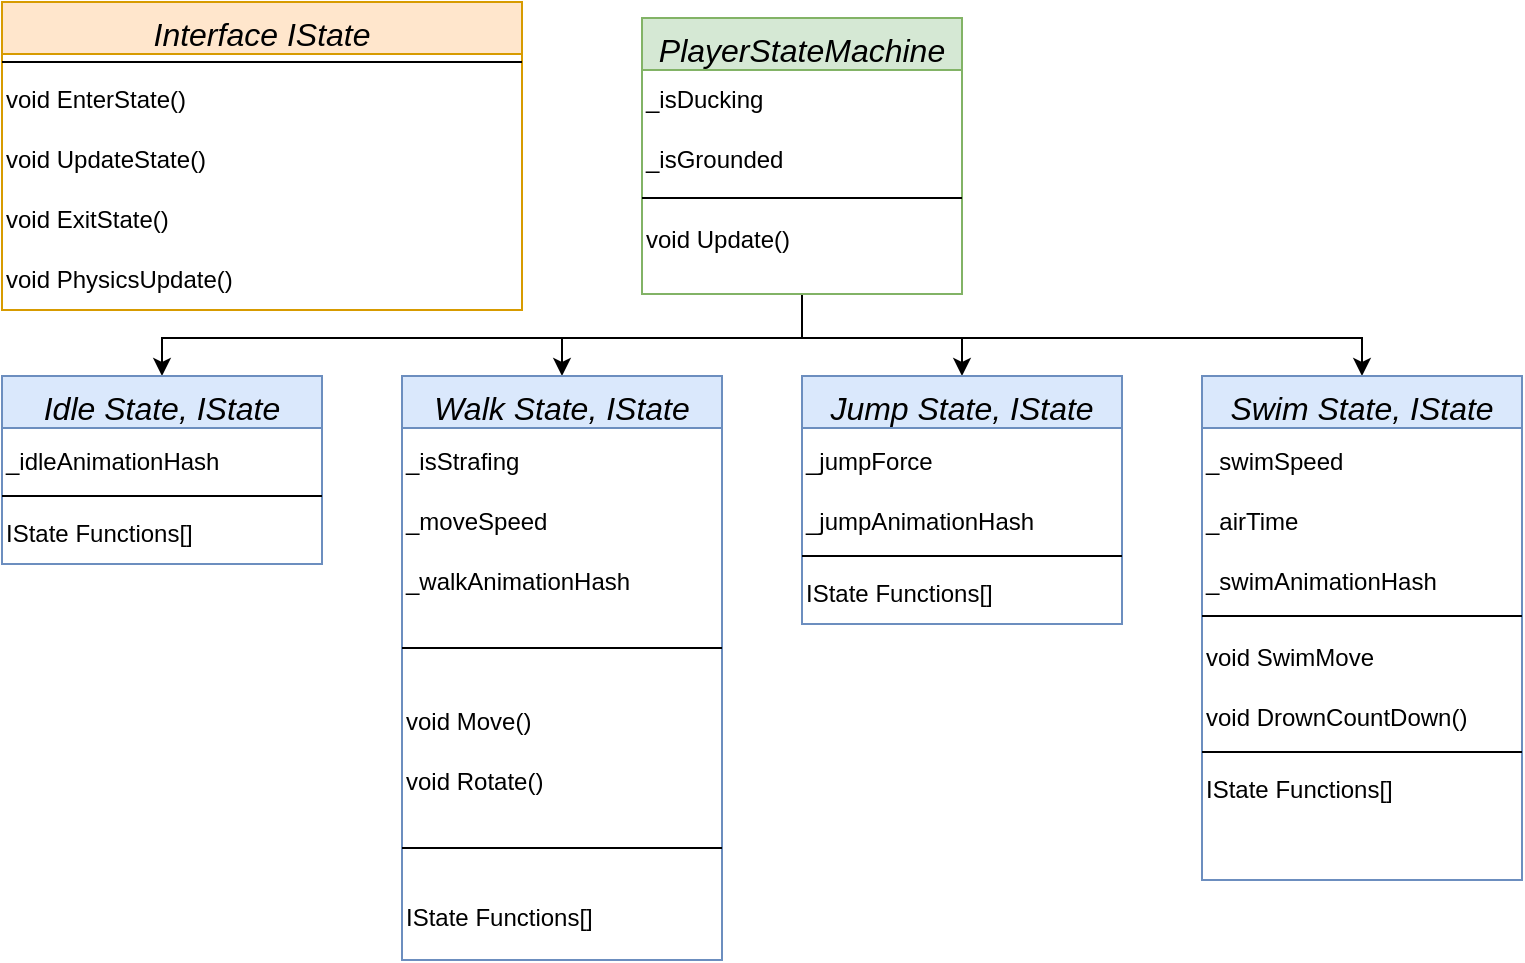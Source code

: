 <mxfile version="24.7.13" pages="4">

  <diagram id="C5RBs43oDa-KdzZeNtuy" name="PlayerStateMachine">
    <mxGraphModel dx="1009" dy="547" grid="1" gridSize="10" guides="1" tooltips="1" connect="1" arrows="1" fold="1" page="1" pageScale="1" pageWidth="827" pageHeight="1169" math="0" shadow="0">

      <root>
        <mxCell id="WIyWlLk6GJQsqaUBKTNV-0" />
        <mxCell id="WIyWlLk6GJQsqaUBKTNV-1" parent="WIyWlLk6GJQsqaUBKTNV-0" />
        <mxCell id="BB03v2gxFinwLo7KvrR9-10" style="edgeStyle=orthogonalEdgeStyle;rounded=0;orthogonalLoop=1;jettySize=auto;html=1;entryX=0.5;entryY=0;entryDx=0;entryDy=0;" edge="1" parent="WIyWlLk6GJQsqaUBKTNV-1" source="zkfFHV4jXpPFQw0GAbJ--0" target="_6eYc3MdGLwHQxHg428E-2">
          <mxGeometry relative="1" as="geometry">
            <Array as="points">
              <mxPoint x="400" y="180" />
              <mxPoint x="80" y="180" />
            </Array>
          </mxGeometry>
        </mxCell>
        <mxCell id="BB03v2gxFinwLo7KvrR9-11" style="edgeStyle=orthogonalEdgeStyle;rounded=0;orthogonalLoop=1;jettySize=auto;html=1;entryX=0.5;entryY=0;entryDx=0;entryDy=0;" edge="1" parent="WIyWlLk6GJQsqaUBKTNV-1" source="zkfFHV4jXpPFQw0GAbJ--0" target="_6eYc3MdGLwHQxHg428E-6">
          <mxGeometry relative="1" as="geometry">
            <Array as="points">
              <mxPoint x="400" y="180" />
              <mxPoint x="280" y="180" />
            </Array>
          </mxGeometry>
        </mxCell>
        <mxCell id="BB03v2gxFinwLo7KvrR9-12" style="edgeStyle=orthogonalEdgeStyle;rounded=0;orthogonalLoop=1;jettySize=auto;html=1;" edge="1" parent="WIyWlLk6GJQsqaUBKTNV-1" source="zkfFHV4jXpPFQw0GAbJ--0" target="BB03v2gxFinwLo7KvrR9-0">
          <mxGeometry relative="1" as="geometry">
            <Array as="points">
              <mxPoint x="400" y="180" />
              <mxPoint x="480" y="180" />
            </Array>
          </mxGeometry>
        </mxCell>
        <mxCell id="BB03v2gxFinwLo7KvrR9-13" style="edgeStyle=orthogonalEdgeStyle;rounded=0;orthogonalLoop=1;jettySize=auto;html=1;entryX=0.5;entryY=0;entryDx=0;entryDy=0;" edge="1" parent="WIyWlLk6GJQsqaUBKTNV-1" source="zkfFHV4jXpPFQw0GAbJ--0" target="BB03v2gxFinwLo7KvrR9-5">
          <mxGeometry relative="1" as="geometry">
            <Array as="points">
              <mxPoint x="400" y="180" />
              <mxPoint x="680" y="180" />
            </Array>
          </mxGeometry>
        </mxCell>
        <mxCell id="zkfFHV4jXpPFQw0GAbJ--0" value="PlayerStateMachine" style="swimlane;fontStyle=2;align=center;verticalAlign=top;childLayout=stackLayout;horizontal=1;startSize=26;horizontalStack=0;resizeParent=1;resizeLast=0;collapsible=1;marginBottom=0;rounded=0;shadow=0;strokeWidth=1;fillColor=#d5e8d4;strokeColor=#82b366;fontSize=16;" parent="WIyWlLk6GJQsqaUBKTNV-1" vertex="1">
          <mxGeometry x="320" y="20" width="160" height="138" as="geometry">
            <mxRectangle x="230" y="140" width="160" height="26" as="alternateBounds" />
          </mxGeometry>
        </mxCell>
        <mxCell id="2IhaE5x2PZV9A6nJjj-g-4" value="_isDucking" style="text;html=1;align=left;verticalAlign=middle;resizable=0;points=[];autosize=1;strokeColor=none;fillColor=none;" parent="zkfFHV4jXpPFQw0GAbJ--0" vertex="1">
          <mxGeometry y="26" width="160" height="30" as="geometry" />
        </mxCell>
        <mxCell id="vNun7sTouq3SlXmVOpRj-0" value="_isGrounded" style="text;html=1;align=left;verticalAlign=middle;resizable=0;points=[];autosize=1;strokeColor=none;fillColor=none;" vertex="1" parent="zkfFHV4jXpPFQw0GAbJ--0">
          <mxGeometry y="56" width="160" height="30" as="geometry" />
        </mxCell>
        <mxCell id="zkfFHV4jXpPFQw0GAbJ--4" value="" style="line;html=1;strokeWidth=1;align=left;verticalAlign=middle;spacingTop=-1;spacingLeft=3;spacingRight=3;rotatable=0;labelPosition=right;points=[];portConstraint=eastwest;" parent="zkfFHV4jXpPFQw0GAbJ--0" vertex="1">
          <mxGeometry y="86" width="160" height="8" as="geometry" />
        </mxCell>
        <mxCell id="BB03v2gxFinwLo7KvrR9-19" value="&lt;font style=&quot;font-size: 12px;&quot;&gt;void Update()&lt;/font&gt;" style="text;html=1;align=left;verticalAlign=middle;resizable=0;points=[];autosize=1;strokeColor=none;fillColor=none;fontSize=16;" vertex="1" parent="zkfFHV4jXpPFQw0GAbJ--0">
          <mxGeometry y="94" width="160" height="30" as="geometry" />
        </mxCell>
        <mxCell id="2IhaE5x2PZV9A6nJjj-g-30" value="Interface IState" style="swimlane;fontStyle=2;align=center;verticalAlign=top;childLayout=stackLayout;horizontal=1;startSize=26;horizontalStack=0;resizeParent=1;resizeLast=0;collapsible=1;marginBottom=0;rounded=0;shadow=0;strokeWidth=1;fillColor=#ffe6cc;strokeColor=#d79b00;fontSize=16;" parent="WIyWlLk6GJQsqaUBKTNV-1" vertex="1">
          <mxGeometry y="12" width="260" height="154" as="geometry">
            <mxRectangle x="230" y="140" width="160" height="26" as="alternateBounds" />
          </mxGeometry>
        </mxCell>
        <mxCell id="2IhaE5x2PZV9A6nJjj-g-32" value="" style="line;html=1;strokeWidth=1;align=left;verticalAlign=middle;spacingTop=-1;spacingLeft=3;spacingRight=3;rotatable=0;labelPosition=right;points=[];portConstraint=eastwest;" parent="2IhaE5x2PZV9A6nJjj-g-30" vertex="1">
          <mxGeometry y="26" width="260" height="8" as="geometry" />
        </mxCell>
        <mxCell id="2IhaE5x2PZV9A6nJjj-g-34" value="void EnterState()" style="text;html=1;align=left;verticalAlign=middle;resizable=0;points=[];autosize=1;strokeColor=none;fillColor=none;" parent="2IhaE5x2PZV9A6nJjj-g-30" vertex="1">
          <mxGeometry y="34" width="260" height="30" as="geometry" />
        </mxCell>
        <mxCell id="2IhaE5x2PZV9A6nJjj-g-35" value="void UpdateState()" style="text;html=1;align=left;verticalAlign=middle;resizable=0;points=[];autosize=1;strokeColor=none;fillColor=none;" parent="2IhaE5x2PZV9A6nJjj-g-30" vertex="1">
          <mxGeometry y="64" width="260" height="30" as="geometry" />
        </mxCell>
        <mxCell id="2IhaE5x2PZV9A6nJjj-g-36" value="void ExitState()" style="text;html=1;align=left;verticalAlign=middle;resizable=0;points=[];autosize=1;strokeColor=none;fillColor=none;" parent="2IhaE5x2PZV9A6nJjj-g-30" vertex="1">
          <mxGeometry y="94" width="260" height="30" as="geometry" />
        </mxCell>
        <mxCell id="2IhaE5x2PZV9A6nJjj-g-37" value="void PhysicsUpdate()" style="text;html=1;align=left;verticalAlign=middle;resizable=0;points=[];autosize=1;strokeColor=none;fillColor=none;" parent="2IhaE5x2PZV9A6nJjj-g-30" vertex="1">
          <mxGeometry y="124" width="260" height="30" as="geometry" />
        </mxCell>
        <mxCell id="_6eYc3MdGLwHQxHg428E-2" value="Idle State, IState" style="swimlane;fontStyle=2;align=center;verticalAlign=top;childLayout=stackLayout;horizontal=1;startSize=26;horizontalStack=0;resizeParent=1;resizeLast=0;collapsible=1;marginBottom=0;rounded=0;shadow=0;strokeWidth=1;fillColor=#dae8fc;strokeColor=#6c8ebf;fontSize=16;" parent="WIyWlLk6GJQsqaUBKTNV-1" vertex="1">
          <mxGeometry y="199" width="160" height="94" as="geometry">
            <mxRectangle x="230" y="140" width="160" height="26" as="alternateBounds" />
          </mxGeometry>
        </mxCell>
        <mxCell id="2IhaE5x2PZV9A6nJjj-g-25" value="&lt;font style=&quot;font-size: 12px;&quot;&gt;_idleAnimationHash&lt;/font&gt;" style="text;html=1;align=left;verticalAlign=middle;resizable=0;points=[];autosize=1;strokeColor=none;fillColor=none;fontSize=16;" parent="_6eYc3MdGLwHQxHg428E-2" vertex="1">
          <mxGeometry y="26" width="160" height="30" as="geometry" />
        </mxCell>
        <mxCell id="_6eYc3MdGLwHQxHg428E-3" value="" style="line;html=1;strokeWidth=1;align=left;verticalAlign=middle;spacingTop=-1;spacingLeft=3;spacingRight=3;rotatable=0;labelPosition=right;points=[];portConstraint=eastwest;" parent="_6eYc3MdGLwHQxHg428E-2" vertex="1">
          <mxGeometry y="56" width="160" height="8" as="geometry" />
        </mxCell>
        <mxCell id="2IhaE5x2PZV9A6nJjj-g-29" value="IState Functions[]" style="text;html=1;align=left;verticalAlign=middle;resizable=0;points=[];autosize=1;strokeColor=none;fillColor=none;" parent="_6eYc3MdGLwHQxHg428E-2" vertex="1">
          <mxGeometry y="64" width="160" height="30" as="geometry" />
        </mxCell>
        <mxCell id="_6eYc3MdGLwHQxHg428E-6" value="Walk State, IState" style="swimlane;fontStyle=2;align=center;verticalAlign=top;childLayout=stackLayout;horizontal=1;startSize=26;horizontalStack=0;resizeParent=1;resizeLast=0;collapsible=1;marginBottom=0;rounded=0;shadow=0;strokeWidth=1;fontSize=16;fillColor=#dae8fc;strokeColor=#6c8ebf;" parent="WIyWlLk6GJQsqaUBKTNV-1" vertex="1">
          <mxGeometry x="200" y="199" width="160" height="292" as="geometry">
            <mxRectangle x="230" y="140" width="160" height="26" as="alternateBounds" />
          </mxGeometry>
        </mxCell>
        <mxCell id="_6eYc3MdGLwHQxHg428E-18" value="&lt;font style=&quot;font-size: 12px;&quot;&gt;_isStrafing&lt;/font&gt;" style="text;html=1;align=left;verticalAlign=middle;resizable=0;points=[];autosize=1;strokeColor=none;fillColor=none;fontSize=16;" parent="_6eYc3MdGLwHQxHg428E-6" vertex="1">
          <mxGeometry y="26" width="160" height="30" as="geometry" />
        </mxCell>
        <mxCell id="2IhaE5x2PZV9A6nJjj-g-20" value="&lt;font style=&quot;font-size: 12px;&quot;&gt;_moveSpeed&lt;/font&gt;" style="text;html=1;align=left;verticalAlign=middle;resizable=0;points=[];autosize=1;strokeColor=none;fillColor=none;fontSize=16;" parent="_6eYc3MdGLwHQxHg428E-6" vertex="1">
          <mxGeometry y="56" width="160" height="30" as="geometry" />
        </mxCell>
        <mxCell id="2IhaE5x2PZV9A6nJjj-g-24" value="&lt;font style=&quot;font-size: 12px;&quot;&gt;_walkAnimationHash&lt;/font&gt;" style="text;html=1;align=left;verticalAlign=middle;resizable=0;points=[];autosize=1;strokeColor=none;fillColor=none;fontSize=16;" parent="_6eYc3MdGLwHQxHg428E-6" vertex="1">
          <mxGeometry y="86" width="160" height="30" as="geometry" />
        </mxCell>
        <mxCell id="_6eYc3MdGLwHQxHg428E-7" value="" style="line;html=1;strokeWidth=1;align=left;verticalAlign=middle;spacingTop=-1;spacingLeft=3;spacingRight=3;rotatable=0;labelPosition=right;points=[];portConstraint=eastwest;" parent="_6eYc3MdGLwHQxHg428E-6" vertex="1">
          <mxGeometry y="116" width="160" height="40" as="geometry" />
        </mxCell>
        <mxCell id="2IhaE5x2PZV9A6nJjj-g-22" value="&lt;span style=&quot;font-size: 12px;&quot;&gt;void Move()&lt;/span&gt;" style="text;html=1;align=left;verticalAlign=middle;resizable=0;points=[];autosize=1;strokeColor=none;fillColor=none;fontSize=16;" parent="_6eYc3MdGLwHQxHg428E-6" vertex="1">
          <mxGeometry y="156" width="160" height="30" as="geometry" />
        </mxCell>
        <mxCell id="2IhaE5x2PZV9A6nJjj-g-23" value="&lt;span style=&quot;font-size: 12px;&quot;&gt;void Rotate()&lt;/span&gt;" style="text;html=1;align=left;verticalAlign=middle;resizable=0;points=[];autosize=1;strokeColor=none;fillColor=none;fontSize=16;" parent="_6eYc3MdGLwHQxHg428E-6" vertex="1">
          <mxGeometry y="186" width="160" height="30" as="geometry" />
        </mxCell>
        <mxCell id="2IhaE5x2PZV9A6nJjj-g-27" value="" style="line;html=1;strokeWidth=1;align=left;verticalAlign=middle;spacingTop=-1;spacingLeft=3;spacingRight=3;rotatable=0;labelPosition=right;points=[];portConstraint=eastwest;" parent="_6eYc3MdGLwHQxHg428E-6" vertex="1">
          <mxGeometry y="216" width="160" height="40" as="geometry" />
        </mxCell>
        <mxCell id="2IhaE5x2PZV9A6nJjj-g-28" value="IState Functions[]" style="text;html=1;align=left;verticalAlign=middle;resizable=0;points=[];autosize=1;strokeColor=none;fillColor=none;" parent="_6eYc3MdGLwHQxHg428E-6" vertex="1">
          <mxGeometry y="256" width="160" height="30" as="geometry" />
        </mxCell>
        <mxCell id="BB03v2gxFinwLo7KvrR9-0" value="Jump State, IState" style="swimlane;fontStyle=2;align=center;verticalAlign=top;childLayout=stackLayout;horizontal=1;startSize=26;horizontalStack=0;resizeParent=1;resizeLast=0;collapsible=1;marginBottom=0;rounded=0;shadow=0;strokeWidth=1;fillColor=#dae8fc;strokeColor=#6c8ebf;fontSize=16;" vertex="1" parent="WIyWlLk6GJQsqaUBKTNV-1">
          <mxGeometry x="400" y="199" width="160" height="124" as="geometry">
            <mxRectangle x="230" y="140" width="160" height="26" as="alternateBounds" />
          </mxGeometry>
        </mxCell>
        <mxCell id="BB03v2gxFinwLo7KvrR9-1" value="&lt;font style=&quot;font-size: 12px;&quot;&gt;_jumpForce&lt;/font&gt;" style="text;html=1;align=left;verticalAlign=middle;resizable=0;points=[];autosize=1;strokeColor=none;fillColor=none;fontSize=16;" vertex="1" parent="BB03v2gxFinwLo7KvrR9-0">
          <mxGeometry y="26" width="160" height="30" as="geometry" />
        </mxCell>
        <mxCell id="BB03v2gxFinwLo7KvrR9-18" value="&lt;font style=&quot;font-size: 12px;&quot;&gt;_jumpAnimationHash&lt;/font&gt;" style="text;html=1;align=left;verticalAlign=middle;resizable=0;points=[];autosize=1;strokeColor=none;fillColor=none;fontSize=16;" vertex="1" parent="BB03v2gxFinwLo7KvrR9-0">
          <mxGeometry y="56" width="160" height="30" as="geometry" />
        </mxCell>
        <mxCell id="BB03v2gxFinwLo7KvrR9-2" value="" style="line;html=1;strokeWidth=1;align=left;verticalAlign=middle;spacingTop=-1;spacingLeft=3;spacingRight=3;rotatable=0;labelPosition=right;points=[];portConstraint=eastwest;" vertex="1" parent="BB03v2gxFinwLo7KvrR9-0">
          <mxGeometry y="86" width="160" height="8" as="geometry" />
        </mxCell>
        <mxCell id="BB03v2gxFinwLo7KvrR9-3" value="IState Functions[]" style="text;html=1;align=left;verticalAlign=middle;resizable=0;points=[];autosize=1;strokeColor=none;fillColor=none;" vertex="1" parent="BB03v2gxFinwLo7KvrR9-0">
          <mxGeometry y="94" width="160" height="30" as="geometry" />
        </mxCell>
        <mxCell id="BB03v2gxFinwLo7KvrR9-5" value="Swim State, IState" style="swimlane;fontStyle=2;align=center;verticalAlign=top;childLayout=stackLayout;horizontal=1;startSize=26;horizontalStack=0;resizeParent=1;resizeLast=0;collapsible=1;marginBottom=0;rounded=0;shadow=0;strokeWidth=1;fillColor=#dae8fc;strokeColor=#6c8ebf;fontSize=16;" vertex="1" parent="WIyWlLk6GJQsqaUBKTNV-1">
          <mxGeometry x="600" y="199" width="160" height="252" as="geometry">
            <mxRectangle x="230" y="140" width="160" height="26" as="alternateBounds" />
          </mxGeometry>
        </mxCell>
        <mxCell id="BB03v2gxFinwLo7KvrR9-6" value="&lt;font style=&quot;font-size: 12px;&quot;&gt;_swimSpeed&lt;/font&gt;" style="text;html=1;align=left;verticalAlign=middle;resizable=0;points=[];autosize=1;strokeColor=none;fillColor=none;fontSize=16;" vertex="1" parent="BB03v2gxFinwLo7KvrR9-5">
          <mxGeometry y="26" width="160" height="30" as="geometry" />
        </mxCell>
        <mxCell id="BB03v2gxFinwLo7KvrR9-9" value="&lt;font style=&quot;font-size: 12px;&quot;&gt;_airTime&lt;/font&gt;" style="text;html=1;align=left;verticalAlign=middle;resizable=0;points=[];autosize=1;strokeColor=none;fillColor=none;fontSize=16;" vertex="1" parent="BB03v2gxFinwLo7KvrR9-5">
          <mxGeometry y="56" width="160" height="30" as="geometry" />
        </mxCell>
        <mxCell id="BB03v2gxFinwLo7KvrR9-17" value="&lt;font style=&quot;font-size: 12px;&quot;&gt;_swimAnimationHash&lt;/font&gt;" style="text;html=1;align=left;verticalAlign=middle;resizable=0;points=[];autosize=1;strokeColor=none;fillColor=none;fontSize=16;" vertex="1" parent="BB03v2gxFinwLo7KvrR9-5">
          <mxGeometry y="86" width="160" height="30" as="geometry" />
        </mxCell>
        <mxCell id="BB03v2gxFinwLo7KvrR9-7" value="" style="line;html=1;strokeWidth=1;align=left;verticalAlign=middle;spacingTop=-1;spacingLeft=3;spacingRight=3;rotatable=0;labelPosition=right;points=[];portConstraint=eastwest;" vertex="1" parent="BB03v2gxFinwLo7KvrR9-5">
          <mxGeometry y="116" width="160" height="8" as="geometry" />
        </mxCell>
        <mxCell id="BB03v2gxFinwLo7KvrR9-16" value="&lt;font style=&quot;font-size: 12px;&quot;&gt;void SwimMove&lt;/font&gt;" style="text;html=1;align=left;verticalAlign=middle;resizable=0;points=[];autosize=1;strokeColor=none;fillColor=none;fontSize=16;" vertex="1" parent="BB03v2gxFinwLo7KvrR9-5">
          <mxGeometry y="124" width="160" height="30" as="geometry" />
        </mxCell>
        <mxCell id="BB03v2gxFinwLo7KvrR9-15" value="&lt;font style=&quot;font-size: 12px;&quot;&gt;void DrownCountDown()&lt;/font&gt;" style="text;html=1;align=left;verticalAlign=middle;resizable=0;points=[];autosize=1;strokeColor=none;fillColor=none;fontSize=16;" vertex="1" parent="BB03v2gxFinwLo7KvrR9-5">
          <mxGeometry y="154" width="160" height="30" as="geometry" />
        </mxCell>
        <mxCell id="BB03v2gxFinwLo7KvrR9-14" value="" style="line;html=1;strokeWidth=1;align=left;verticalAlign=middle;spacingTop=-1;spacingLeft=3;spacingRight=3;rotatable=0;labelPosition=right;points=[];portConstraint=eastwest;" vertex="1" parent="BB03v2gxFinwLo7KvrR9-5">
          <mxGeometry y="184" width="160" height="8" as="geometry" />
        </mxCell>
        <mxCell id="BB03v2gxFinwLo7KvrR9-8" value="IState Functions[]" style="text;html=1;align=left;verticalAlign=middle;resizable=0;points=[];autosize=1;strokeColor=none;fillColor=none;" vertex="1" parent="BB03v2gxFinwLo7KvrR9-5">
          <mxGeometry y="192" width="160" height="30" as="geometry" />
        </mxCell>
      </root>
    </mxGraphModel>
  </diagram>
  <diagram id="VBiHl0NhrsINYKJSVlh8" name="Wouter">
    <mxGraphModel dx="1050" dy="522" grid="1" gridSize="10" guides="1" tooltips="1" connect="1" arrows="1" fold="1" page="1" pageScale="1" pageWidth="827" pageHeight="1169" math="0" shadow="0">
      <root>
        <mxCell id="0" />
        <mxCell id="1" parent="0" />
        <mxCell id="Km9jjlAeL_V2Vod5wpCP-1" value="Person" style="swimlane;fontStyle=2;align=center;verticalAlign=top;childLayout=stackLayout;horizontal=1;startSize=26;horizontalStack=0;resizeParent=1;resizeLast=0;collapsible=1;marginBottom=0;rounded=0;shadow=0;strokeWidth=1;" parent="1" vertex="1">
          <mxGeometry x="220" y="120" width="160" height="138" as="geometry">
            <mxRectangle x="230" y="140" width="160" height="26" as="alternateBounds" />
          </mxGeometry>
        </mxCell>
        <mxCell id="Km9jjlAeL_V2Vod5wpCP-2" value="Name" style="text;align=left;verticalAlign=top;spacingLeft=4;spacingRight=4;overflow=hidden;rotatable=0;points=[[0,0.5],[1,0.5]];portConstraint=eastwest;" parent="Km9jjlAeL_V2Vod5wpCP-1" vertex="1">
          <mxGeometry y="26" width="160" height="26" as="geometry" />
        </mxCell>
        <mxCell id="Km9jjlAeL_V2Vod5wpCP-3" value="Phone Number" style="text;align=left;verticalAlign=top;spacingLeft=4;spacingRight=4;overflow=hidden;rotatable=0;points=[[0,0.5],[1,0.5]];portConstraint=eastwest;rounded=0;shadow=0;html=0;" parent="Km9jjlAeL_V2Vod5wpCP-1" vertex="1">
          <mxGeometry y="52" width="160" height="26" as="geometry" />
        </mxCell>
        <mxCell id="Km9jjlAeL_V2Vod5wpCP-4" value="Email Address" style="text;align=left;verticalAlign=top;spacingLeft=4;spacingRight=4;overflow=hidden;rotatable=0;points=[[0,0.5],[1,0.5]];portConstraint=eastwest;rounded=0;shadow=0;html=0;" parent="Km9jjlAeL_V2Vod5wpCP-1" vertex="1">
          <mxGeometry y="78" width="160" height="26" as="geometry" />
        </mxCell>
        <mxCell id="Km9jjlAeL_V2Vod5wpCP-5" value="" style="line;html=1;strokeWidth=1;align=left;verticalAlign=middle;spacingTop=-1;spacingLeft=3;spacingRight=3;rotatable=0;labelPosition=right;points=[];portConstraint=eastwest;" parent="Km9jjlAeL_V2Vod5wpCP-1" vertex="1">
          <mxGeometry y="104" width="160" height="8" as="geometry" />
        </mxCell>
        <mxCell id="Km9jjlAeL_V2Vod5wpCP-6" value="Purchase Parking Pass" style="text;align=left;verticalAlign=top;spacingLeft=4;spacingRight=4;overflow=hidden;rotatable=0;points=[[0,0.5],[1,0.5]];portConstraint=eastwest;" parent="Km9jjlAeL_V2Vod5wpCP-1" vertex="1">
          <mxGeometry y="112" width="160" height="26" as="geometry" />
        </mxCell>
        <mxCell id="Km9jjlAeL_V2Vod5wpCP-7" value="Student" style="swimlane;fontStyle=0;align=center;verticalAlign=top;childLayout=stackLayout;horizontal=1;startSize=26;horizontalStack=0;resizeParent=1;resizeLast=0;collapsible=1;marginBottom=0;rounded=0;shadow=0;strokeWidth=1;" parent="1" vertex="1">
          <mxGeometry x="120" y="360" width="160" height="138" as="geometry">
            <mxRectangle x="130" y="380" width="160" height="26" as="alternateBounds" />
          </mxGeometry>
        </mxCell>
        <mxCell id="Km9jjlAeL_V2Vod5wpCP-8" value="Student Number" style="text;align=left;verticalAlign=top;spacingLeft=4;spacingRight=4;overflow=hidden;rotatable=0;points=[[0,0.5],[1,0.5]];portConstraint=eastwest;" parent="Km9jjlAeL_V2Vod5wpCP-7" vertex="1">
          <mxGeometry y="26" width="160" height="26" as="geometry" />
        </mxCell>
        <mxCell id="Km9jjlAeL_V2Vod5wpCP-9" value="Average Mark" style="text;align=left;verticalAlign=top;spacingLeft=4;spacingRight=4;overflow=hidden;rotatable=0;points=[[0,0.5],[1,0.5]];portConstraint=eastwest;rounded=0;shadow=0;html=0;" parent="Km9jjlAeL_V2Vod5wpCP-7" vertex="1">
          <mxGeometry y="52" width="160" height="26" as="geometry" />
        </mxCell>
        <mxCell id="Km9jjlAeL_V2Vod5wpCP-10" value="" style="line;html=1;strokeWidth=1;align=left;verticalAlign=middle;spacingTop=-1;spacingLeft=3;spacingRight=3;rotatable=0;labelPosition=right;points=[];portConstraint=eastwest;" parent="Km9jjlAeL_V2Vod5wpCP-7" vertex="1">
          <mxGeometry y="78" width="160" height="8" as="geometry" />
        </mxCell>
        <mxCell id="Km9jjlAeL_V2Vod5wpCP-11" value="Is Eligible To Enroll" style="text;align=left;verticalAlign=top;spacingLeft=4;spacingRight=4;overflow=hidden;rotatable=0;points=[[0,0.5],[1,0.5]];portConstraint=eastwest;fontStyle=4" parent="Km9jjlAeL_V2Vod5wpCP-7" vertex="1">
          <mxGeometry y="86" width="160" height="26" as="geometry" />
        </mxCell>
        <mxCell id="Km9jjlAeL_V2Vod5wpCP-12" value="Get Seminars Taken" style="text;align=left;verticalAlign=top;spacingLeft=4;spacingRight=4;overflow=hidden;rotatable=0;points=[[0,0.5],[1,0.5]];portConstraint=eastwest;" parent="Km9jjlAeL_V2Vod5wpCP-7" vertex="1">
          <mxGeometry y="112" width="160" height="26" as="geometry" />
        </mxCell>
        <mxCell id="Km9jjlAeL_V2Vod5wpCP-13" value="" style="endArrow=block;endSize=10;endFill=0;shadow=0;strokeWidth=1;rounded=0;curved=0;edgeStyle=elbowEdgeStyle;elbow=vertical;" parent="1" source="Km9jjlAeL_V2Vod5wpCP-7" target="Km9jjlAeL_V2Vod5wpCP-1" edge="1">
          <mxGeometry width="160" relative="1" as="geometry">
            <mxPoint x="200" y="203" as="sourcePoint" />
            <mxPoint x="200" y="203" as="targetPoint" />
          </mxGeometry>
        </mxCell>
        <mxCell id="Km9jjlAeL_V2Vod5wpCP-14" value="Professor" style="swimlane;fontStyle=0;align=center;verticalAlign=top;childLayout=stackLayout;horizontal=1;startSize=26;horizontalStack=0;resizeParent=1;resizeLast=0;collapsible=1;marginBottom=0;rounded=0;shadow=0;strokeWidth=1;" parent="1" vertex="1">
          <mxGeometry x="330" y="360" width="160" height="70" as="geometry">
            <mxRectangle x="340" y="380" width="170" height="26" as="alternateBounds" />
          </mxGeometry>
        </mxCell>
        <mxCell id="Km9jjlAeL_V2Vod5wpCP-15" value="Salary" style="text;align=left;verticalAlign=top;spacingLeft=4;spacingRight=4;overflow=hidden;rotatable=0;points=[[0,0.5],[1,0.5]];portConstraint=eastwest;" parent="Km9jjlAeL_V2Vod5wpCP-14" vertex="1">
          <mxGeometry y="26" width="160" height="26" as="geometry" />
        </mxCell>
        <mxCell id="Km9jjlAeL_V2Vod5wpCP-16" value="" style="line;html=1;strokeWidth=1;align=left;verticalAlign=middle;spacingTop=-1;spacingLeft=3;spacingRight=3;rotatable=0;labelPosition=right;points=[];portConstraint=eastwest;" parent="Km9jjlAeL_V2Vod5wpCP-14" vertex="1">
          <mxGeometry y="52" width="160" height="8" as="geometry" />
        </mxCell>
        <mxCell id="Km9jjlAeL_V2Vod5wpCP-17" value="" style="endArrow=block;endSize=10;endFill=0;shadow=0;strokeWidth=1;rounded=0;curved=0;edgeStyle=elbowEdgeStyle;elbow=vertical;" parent="1" source="Km9jjlAeL_V2Vod5wpCP-14" target="Km9jjlAeL_V2Vod5wpCP-1" edge="1">
          <mxGeometry width="160" relative="1" as="geometry">
            <mxPoint x="210" y="373" as="sourcePoint" />
            <mxPoint x="310" y="271" as="targetPoint" />
          </mxGeometry>
        </mxCell>
        <mxCell id="Km9jjlAeL_V2Vod5wpCP-18" value="Address" style="swimlane;fontStyle=0;align=center;verticalAlign=top;childLayout=stackLayout;horizontal=1;startSize=26;horizontalStack=0;resizeParent=1;resizeLast=0;collapsible=1;marginBottom=0;rounded=0;shadow=0;strokeWidth=1;" parent="1" vertex="1">
          <mxGeometry x="508" y="120" width="160" height="216" as="geometry">
            <mxRectangle x="550" y="140" width="160" height="26" as="alternateBounds" />
          </mxGeometry>
        </mxCell>
        <mxCell id="Km9jjlAeL_V2Vod5wpCP-19" value="Street" style="text;align=left;verticalAlign=top;spacingLeft=4;spacingRight=4;overflow=hidden;rotatable=0;points=[[0,0.5],[1,0.5]];portConstraint=eastwest;" parent="Km9jjlAeL_V2Vod5wpCP-18" vertex="1">
          <mxGeometry y="26" width="160" height="26" as="geometry" />
        </mxCell>
        <mxCell id="Km9jjlAeL_V2Vod5wpCP-20" value="City" style="text;align=left;verticalAlign=top;spacingLeft=4;spacingRight=4;overflow=hidden;rotatable=0;points=[[0,0.5],[1,0.5]];portConstraint=eastwest;rounded=0;shadow=0;html=0;" parent="Km9jjlAeL_V2Vod5wpCP-18" vertex="1">
          <mxGeometry y="52" width="160" height="26" as="geometry" />
        </mxCell>
        <mxCell id="Km9jjlAeL_V2Vod5wpCP-21" value="State" style="text;align=left;verticalAlign=top;spacingLeft=4;spacingRight=4;overflow=hidden;rotatable=0;points=[[0,0.5],[1,0.5]];portConstraint=eastwest;rounded=0;shadow=0;html=0;" parent="Km9jjlAeL_V2Vod5wpCP-18" vertex="1">
          <mxGeometry y="78" width="160" height="26" as="geometry" />
        </mxCell>
        <mxCell id="Km9jjlAeL_V2Vod5wpCP-22" value="Postal Code" style="text;align=left;verticalAlign=top;spacingLeft=4;spacingRight=4;overflow=hidden;rotatable=0;points=[[0,0.5],[1,0.5]];portConstraint=eastwest;rounded=0;shadow=0;html=0;" parent="Km9jjlAeL_V2Vod5wpCP-18" vertex="1">
          <mxGeometry y="104" width="160" height="26" as="geometry" />
        </mxCell>
        <mxCell id="Km9jjlAeL_V2Vod5wpCP-23" value="Country" style="text;align=left;verticalAlign=top;spacingLeft=4;spacingRight=4;overflow=hidden;rotatable=0;points=[[0,0.5],[1,0.5]];portConstraint=eastwest;rounded=0;shadow=0;html=0;" parent="Km9jjlAeL_V2Vod5wpCP-18" vertex="1">
          <mxGeometry y="130" width="160" height="26" as="geometry" />
        </mxCell>
        <mxCell id="Km9jjlAeL_V2Vod5wpCP-24" value="" style="line;html=1;strokeWidth=1;align=left;verticalAlign=middle;spacingTop=-1;spacingLeft=3;spacingRight=3;rotatable=0;labelPosition=right;points=[];portConstraint=eastwest;" parent="Km9jjlAeL_V2Vod5wpCP-18" vertex="1">
          <mxGeometry y="156" width="160" height="8" as="geometry" />
        </mxCell>
        <mxCell id="Km9jjlAeL_V2Vod5wpCP-25" value="Validate" style="text;align=left;verticalAlign=top;spacingLeft=4;spacingRight=4;overflow=hidden;rotatable=0;points=[[0,0.5],[1,0.5]];portConstraint=eastwest;" parent="Km9jjlAeL_V2Vod5wpCP-18" vertex="1">
          <mxGeometry y="164" width="160" height="26" as="geometry" />
        </mxCell>
        <mxCell id="Km9jjlAeL_V2Vod5wpCP-26" value="Output As Label" style="text;align=left;verticalAlign=top;spacingLeft=4;spacingRight=4;overflow=hidden;rotatable=0;points=[[0,0.5],[1,0.5]];portConstraint=eastwest;" parent="Km9jjlAeL_V2Vod5wpCP-18" vertex="1">
          <mxGeometry y="190" width="160" height="26" as="geometry" />
        </mxCell>
        <mxCell id="Km9jjlAeL_V2Vod5wpCP-27" value="" style="endArrow=open;shadow=0;strokeWidth=1;rounded=0;curved=0;endFill=1;edgeStyle=elbowEdgeStyle;elbow=vertical;" parent="1" source="Km9jjlAeL_V2Vod5wpCP-1" target="Km9jjlAeL_V2Vod5wpCP-18" edge="1">
          <mxGeometry x="0.5" y="41" relative="1" as="geometry">
            <mxPoint x="380" y="192" as="sourcePoint" />
            <mxPoint x="540" y="192" as="targetPoint" />
            <mxPoint x="-40" y="32" as="offset" />
          </mxGeometry>
        </mxCell>
        <mxCell id="Km9jjlAeL_V2Vod5wpCP-28" value="0..1" style="resizable=0;align=left;verticalAlign=bottom;labelBackgroundColor=none;fontSize=12;" parent="Km9jjlAeL_V2Vod5wpCP-27" connectable="0" vertex="1">
          <mxGeometry x="-1" relative="1" as="geometry">
            <mxPoint y="4" as="offset" />
          </mxGeometry>
        </mxCell>
        <mxCell id="Km9jjlAeL_V2Vod5wpCP-29" value="1" style="resizable=0;align=right;verticalAlign=bottom;labelBackgroundColor=none;fontSize=12;" parent="Km9jjlAeL_V2Vod5wpCP-27" connectable="0" vertex="1">
          <mxGeometry x="1" relative="1" as="geometry">
            <mxPoint x="-7" y="4" as="offset" />
          </mxGeometry>
        </mxCell>
        <mxCell id="Km9jjlAeL_V2Vod5wpCP-30" value="lives at" style="text;html=1;resizable=0;points=[];;align=center;verticalAlign=middle;labelBackgroundColor=none;rounded=0;shadow=0;strokeWidth=1;fontSize=12;" parent="Km9jjlAeL_V2Vod5wpCP-27" vertex="1" connectable="0">
          <mxGeometry x="0.5" y="49" relative="1" as="geometry">
            <mxPoint x="-38" y="40" as="offset" />
          </mxGeometry>
        </mxCell>
      </root>
    </mxGraphModel>
  </diagram>
  <diagram id="5MPUswmvjpgOqbiYXpOI" name="Tom">
    <mxGraphModel dx="1432" dy="747" grid="1" gridSize="10" guides="1" tooltips="1" connect="1" arrows="1" fold="1" page="1" pageScale="1" pageWidth="850" pageHeight="1100" math="0" shadow="0">
      <root>
        <mxCell id="0" />
        <mxCell id="1" parent="0" />
        <mxCell id="fZY8-1A4XL4weX6Cs1fj-3" value="" style="edgeStyle=orthogonalEdgeStyle;rounded=0;orthogonalLoop=1;jettySize=auto;html=1;" edge="1" parent="1" source="fZY8-1A4XL4weX6Cs1fj-1" target="fZY8-1A4XL4weX6Cs1fj-2">
          <mxGeometry relative="1" as="geometry" />
        </mxCell>
        <mxCell id="fZY8-1A4XL4weX6Cs1fj-11" value="" style="edgeStyle=orthogonalEdgeStyle;rounded=0;orthogonalLoop=1;jettySize=auto;html=1;" edge="1" parent="1" source="fZY8-1A4XL4weX6Cs1fj-1" target="fZY8-1A4XL4weX6Cs1fj-10">
          <mxGeometry relative="1" as="geometry" />
        </mxCell>
        <mxCell id="fZY8-1A4XL4weX6Cs1fj-13" value="" style="edgeStyle=orthogonalEdgeStyle;rounded=0;orthogonalLoop=1;jettySize=auto;html=1;" edge="1" parent="1" source="fZY8-1A4XL4weX6Cs1fj-1" target="fZY8-1A4XL4weX6Cs1fj-12">
          <mxGeometry relative="1" as="geometry" />
        </mxCell>
        <mxCell id="fZY8-1A4XL4weX6Cs1fj-23" value="" style="edgeStyle=orthogonalEdgeStyle;rounded=0;orthogonalLoop=1;jettySize=auto;html=1;" edge="1" parent="1" source="fZY8-1A4XL4weX6Cs1fj-1" target="fZY8-1A4XL4weX6Cs1fj-22">
          <mxGeometry relative="1" as="geometry" />
        </mxCell>
        <mxCell id="fZY8-1A4XL4weX6Cs1fj-1" value="Combat System" style="ellipse;whiteSpace=wrap;html=1;aspect=fixed;" vertex="1" parent="1">
          <mxGeometry x="385" y="510" width="80" height="80" as="geometry" />
        </mxCell>
        <mxCell id="fZY8-1A4XL4weX6Cs1fj-5" value="" style="edgeStyle=orthogonalEdgeStyle;rounded=0;orthogonalLoop=1;jettySize=auto;html=1;" edge="1" parent="1" source="fZY8-1A4XL4weX6Cs1fj-2" target="fZY8-1A4XL4weX6Cs1fj-4">
          <mxGeometry relative="1" as="geometry" />
        </mxCell>
        <mxCell id="fZY8-1A4XL4weX6Cs1fj-7" value="" style="edgeStyle=orthogonalEdgeStyle;rounded=0;orthogonalLoop=1;jettySize=auto;html=1;" edge="1" parent="1" source="fZY8-1A4XL4weX6Cs1fj-2" target="fZY8-1A4XL4weX6Cs1fj-6">
          <mxGeometry relative="1" as="geometry" />
        </mxCell>
        <mxCell id="fZY8-1A4XL4weX6Cs1fj-9" value="" style="edgeStyle=orthogonalEdgeStyle;rounded=0;orthogonalLoop=1;jettySize=auto;html=1;" edge="1" parent="1" source="fZY8-1A4XL4weX6Cs1fj-2" target="fZY8-1A4XL4weX6Cs1fj-8">
          <mxGeometry relative="1" as="geometry" />
        </mxCell>
        <mxCell id="fZY8-1A4XL4weX6Cs1fj-2" value="Enemy Types" style="whiteSpace=wrap;html=1;" vertex="1" parent="1">
          <mxGeometry x="365" y="360" width="120" height="60" as="geometry" />
        </mxCell>
        <mxCell id="fZY8-1A4XL4weX6Cs1fj-4" value="Close Range" style="whiteSpace=wrap;html=1;" vertex="1" parent="1">
          <mxGeometry x="565" y="360" width="120" height="60" as="geometry" />
        </mxCell>
        <mxCell id="fZY8-1A4XL4weX6Cs1fj-6" value="Long Range" style="whiteSpace=wrap;html=1;" vertex="1" parent="1">
          <mxGeometry x="165" y="360" width="120" height="60" as="geometry" />
        </mxCell>
        <mxCell id="fZY8-1A4XL4weX6Cs1fj-8" value="Vehciles" style="whiteSpace=wrap;html=1;" vertex="1" parent="1">
          <mxGeometry x="365" y="220" width="120" height="60" as="geometry" />
        </mxCell>
        <mxCell id="fZY8-1A4XL4weX6Cs1fj-10" value="HealthSystem" style="whiteSpace=wrap;html=1;" vertex="1" parent="1">
          <mxGeometry x="525" y="520" width="120" height="60" as="geometry" />
        </mxCell>
        <mxCell id="fZY8-1A4XL4weX6Cs1fj-15" value="" style="edgeStyle=orthogonalEdgeStyle;rounded=0;orthogonalLoop=1;jettySize=auto;html=1;" edge="1" parent="1" source="fZY8-1A4XL4weX6Cs1fj-12" target="fZY8-1A4XL4weX6Cs1fj-14">
          <mxGeometry relative="1" as="geometry" />
        </mxCell>
        <mxCell id="fZY8-1A4XL4weX6Cs1fj-17" value="" style="edgeStyle=orthogonalEdgeStyle;rounded=0;orthogonalLoop=1;jettySize=auto;html=1;" edge="1" parent="1" source="fZY8-1A4XL4weX6Cs1fj-12" target="fZY8-1A4XL4weX6Cs1fj-16">
          <mxGeometry relative="1" as="geometry" />
        </mxCell>
        <mxCell id="fZY8-1A4XL4weX6Cs1fj-12" value="Weapon Types" style="whiteSpace=wrap;html=1;" vertex="1" parent="1">
          <mxGeometry x="365" y="680" width="120" height="60" as="geometry" />
        </mxCell>
        <mxCell id="fZY8-1A4XL4weX6Cs1fj-14" value="Melee" style="whiteSpace=wrap;html=1;" vertex="1" parent="1">
          <mxGeometry x="565" y="680" width="120" height="60" as="geometry" />
        </mxCell>
        <mxCell id="fZY8-1A4XL4weX6Cs1fj-19" value="" style="edgeStyle=orthogonalEdgeStyle;rounded=0;orthogonalLoop=1;jettySize=auto;html=1;" edge="1" parent="1" source="fZY8-1A4XL4weX6Cs1fj-16" target="fZY8-1A4XL4weX6Cs1fj-18">
          <mxGeometry relative="1" as="geometry" />
        </mxCell>
        <mxCell id="fZY8-1A4XL4weX6Cs1fj-21" value="" style="edgeStyle=orthogonalEdgeStyle;rounded=0;orthogonalLoop=1;jettySize=auto;html=1;" edge="1" parent="1" source="fZY8-1A4XL4weX6Cs1fj-16" target="fZY8-1A4XL4weX6Cs1fj-20">
          <mxGeometry relative="1" as="geometry" />
        </mxCell>
        <mxCell id="fZY8-1A4XL4weX6Cs1fj-16" value="Ranged" style="whiteSpace=wrap;html=1;" vertex="1" parent="1">
          <mxGeometry x="365" y="820" width="120" height="60" as="geometry" />
        </mxCell>
        <mxCell id="fZY8-1A4XL4weX6Cs1fj-18" value="Short range" style="whiteSpace=wrap;html=1;" vertex="1" parent="1">
          <mxGeometry x="565" y="820" width="120" height="60" as="geometry" />
        </mxCell>
        <mxCell id="fZY8-1A4XL4weX6Cs1fj-20" value="Long Range" style="whiteSpace=wrap;html=1;" vertex="1" parent="1">
          <mxGeometry x="165" y="820" width="120" height="60" as="geometry" />
        </mxCell>
        <mxCell id="fZY8-1A4XL4weX6Cs1fj-22" value="Targeting System" style="whiteSpace=wrap;html=1;" vertex="1" parent="1">
          <mxGeometry x="205" y="520" width="120" height="60" as="geometry" />
        </mxCell>
      </root>
    </mxGraphModel>
  </diagram>
  <diagram id="28JotyZCoLP5vO4ETlCr" name="Tom2">
    <mxGraphModel dx="2020" dy="623" grid="1" gridSize="10" guides="1" tooltips="1" connect="1" arrows="1" fold="1" page="1" pageScale="1" pageWidth="827" pageHeight="1169" math="0" shadow="0">
      <root>
        <mxCell id="0" />
        <mxCell id="1" parent="0" />
        <mxCell id="T7ioQXVVTCZa9s0Rw0JQ-2" value="" style="edgeStyle=orthogonalEdgeStyle;rounded=0;orthogonalLoop=1;jettySize=auto;html=1;" parent="1" source="T7ioQXVVTCZa9s0Rw0JQ-5" target="T7ioQXVVTCZa9s0Rw0JQ-13" edge="1">
          <mxGeometry relative="1" as="geometry" />
        </mxCell>
        <mxCell id="T7ioQXVVTCZa9s0Rw0JQ-3" value="" style="edgeStyle=orthogonalEdgeStyle;rounded=0;orthogonalLoop=1;jettySize=auto;html=1;" parent="1" source="T7ioQXVVTCZa9s0Rw0JQ-5" target="T7ioQXVVTCZa9s0Rw0JQ-16" edge="1">
          <mxGeometry relative="1" as="geometry" />
        </mxCell>
        <mxCell id="T7ioQXVVTCZa9s0Rw0JQ-4" value="" style="edgeStyle=orthogonalEdgeStyle;rounded=0;orthogonalLoop=1;jettySize=auto;html=1;" parent="1" source="T7ioQXVVTCZa9s0Rw0JQ-5" target="T7ioQXVVTCZa9s0Rw0JQ-23" edge="1">
          <mxGeometry relative="1" as="geometry" />
        </mxCell>
        <mxCell id="T7ioQXVVTCZa9s0Rw0JQ-5" value="Combat System" style="ellipse;whiteSpace=wrap;html=1;aspect=fixed;" parent="1" vertex="1">
          <mxGeometry x="370" y="500" width="80" height="80" as="geometry" />
        </mxCell>
        <mxCell id="j075HZaEeACGPBExlp0P-12" value="" style="edgeStyle=orthogonalEdgeStyle;rounded=0;orthogonalLoop=1;jettySize=auto;html=1;" edge="1" parent="1" source="T7ioQXVVTCZa9s0Rw0JQ-13" target="j075HZaEeACGPBExlp0P-11">
          <mxGeometry relative="1" as="geometry" />
        </mxCell>
        <mxCell id="T7ioQXVVTCZa9s0Rw0JQ-13" value="HealthSystem" style="whiteSpace=wrap;html=1;" parent="1" vertex="1">
          <mxGeometry x="550" y="510" width="120" height="60" as="geometry" />
        </mxCell>
        <mxCell id="T7ioQXVVTCZa9s0Rw0JQ-14" value="" style="edgeStyle=orthogonalEdgeStyle;rounded=0;orthogonalLoop=1;jettySize=auto;html=1;" parent="1" source="T7ioQXVVTCZa9s0Rw0JQ-16" target="T7ioQXVVTCZa9s0Rw0JQ-17" edge="1">
          <mxGeometry relative="1" as="geometry" />
        </mxCell>
        <mxCell id="T7ioQXVVTCZa9s0Rw0JQ-15" value="" style="edgeStyle=orthogonalEdgeStyle;rounded=0;orthogonalLoop=1;jettySize=auto;html=1;" parent="1" source="T7ioQXVVTCZa9s0Rw0JQ-16" target="T7ioQXVVTCZa9s0Rw0JQ-20" edge="1">
          <mxGeometry relative="1" as="geometry" />
        </mxCell>
        <mxCell id="T7ioQXVVTCZa9s0Rw0JQ-70" value="" style="edgeStyle=orthogonalEdgeStyle;rounded=0;orthogonalLoop=1;jettySize=auto;html=1;" parent="1" source="T7ioQXVVTCZa9s0Rw0JQ-16" target="T7ioQXVVTCZa9s0Rw0JQ-69" edge="1">
          <mxGeometry relative="1" as="geometry" />
        </mxCell>
        <mxCell id="T7ioQXVVTCZa9s0Rw0JQ-16" value="Weapon Types" style="whiteSpace=wrap;html=1;" parent="1" vertex="1">
          <mxGeometry x="350" y="690" width="120" height="60" as="geometry" />
        </mxCell>
        <mxCell id="T7ioQXVVTCZa9s0Rw0JQ-64" value="" style="edgeStyle=orthogonalEdgeStyle;rounded=0;orthogonalLoop=1;jettySize=auto;html=1;" parent="1" source="T7ioQXVVTCZa9s0Rw0JQ-17" target="T7ioQXVVTCZa9s0Rw0JQ-63" edge="1">
          <mxGeometry relative="1" as="geometry" />
        </mxCell>
        <mxCell id="T7ioQXVVTCZa9s0Rw0JQ-17" value="Melee Weapon" style="whiteSpace=wrap;html=1;" parent="1" vertex="1">
          <mxGeometry x="550" y="690" width="120" height="60" as="geometry" />
        </mxCell>
        <mxCell id="T7ioQXVVTCZa9s0Rw0JQ-25" value="" style="edgeStyle=orthogonalEdgeStyle;rounded=0;orthogonalLoop=1;jettySize=auto;html=1;entryX=0.5;entryY=0;entryDx=0;entryDy=0;" parent="1" source="T7ioQXVVTCZa9s0Rw0JQ-20" target="j075HZaEeACGPBExlp0P-33" edge="1">
          <mxGeometry relative="1" as="geometry">
            <mxPoint x="430" y="920" as="targetPoint" />
          </mxGeometry>
        </mxCell>
        <mxCell id="T7ioQXVVTCZa9s0Rw0JQ-20" value="Ranged Weapon" style="whiteSpace=wrap;html=1;" parent="1" vertex="1">
          <mxGeometry x="350" y="830" width="120" height="60" as="geometry" />
        </mxCell>
        <mxCell id="j075HZaEeACGPBExlp0P-30" style="edgeStyle=orthogonalEdgeStyle;rounded=0;orthogonalLoop=1;jettySize=auto;html=1;exitX=0;exitY=0.5;exitDx=0;exitDy=0;entryX=1;entryY=0.5;entryDx=0;entryDy=0;" edge="1" parent="1" source="T7ioQXVVTCZa9s0Rw0JQ-23" target="j075HZaEeACGPBExlp0P-29">
          <mxGeometry relative="1" as="geometry" />
        </mxCell>
        <mxCell id="T7ioQXVVTCZa9s0Rw0JQ-23" value="Targeting System" style="whiteSpace=wrap;html=1;" parent="1" vertex="1">
          <mxGeometry x="140" y="510" width="120" height="60" as="geometry" />
        </mxCell>
        <mxCell id="T7ioQXVVTCZa9s0Rw0JQ-34" style="edgeStyle=orthogonalEdgeStyle;rounded=0;orthogonalLoop=1;jettySize=auto;html=1;exitX=0;exitY=0.5;exitDx=0;exitDy=0;" parent="1" target="T7ioQXVVTCZa9s0Rw0JQ-32" edge="1">
          <mxGeometry relative="1" as="geometry">
            <mxPoint x="395" y="955" as="sourcePoint" />
          </mxGeometry>
        </mxCell>
        <mxCell id="T7ioQXVVTCZa9s0Rw0JQ-35" style="edgeStyle=orthogonalEdgeStyle;rounded=0;orthogonalLoop=1;jettySize=auto;html=1;exitX=1;exitY=0.5;exitDx=0;exitDy=0;entryX=0;entryY=0.5;entryDx=0;entryDy=0;" parent="1" target="T7ioQXVVTCZa9s0Rw0JQ-33" edge="1">
          <mxGeometry relative="1" as="geometry">
            <mxPoint x="420" y="955" as="sourcePoint" />
          </mxGeometry>
        </mxCell>
        <mxCell id="T7ioQXVVTCZa9s0Rw0JQ-26" value="9mm pistol" style="rounded=0;whiteSpace=wrap;html=1;" parent="1" vertex="1">
          <mxGeometry x="270" y="1010" width="80" height="40" as="geometry" />
        </mxCell>
        <mxCell id="T7ioQXVVTCZa9s0Rw0JQ-28" value=".357 Magnum" style="rounded=0;whiteSpace=wrap;html=1;" parent="1" vertex="1">
          <mxGeometry x="40" y="1110" width="80" height="40" as="geometry" />
        </mxCell>
        <mxCell id="T7ioQXVVTCZa9s0Rw0JQ-29" value="SMG" style="rounded=0;whiteSpace=wrap;html=1;" parent="1" vertex="1">
          <mxGeometry x="160" y="1110" width="80" height="40" as="geometry" />
        </mxCell>
        <mxCell id="T7ioQXVVTCZa9s0Rw0JQ-30" value="Shotgun" style="rounded=0;whiteSpace=wrap;html=1;" parent="1" vertex="1">
          <mxGeometry x="280" y="1110" width="80" height="40" as="geometry" />
        </mxCell>
        <mxCell id="T7ioQXVVTCZa9s0Rw0JQ-37" style="edgeStyle=orthogonalEdgeStyle;rounded=0;orthogonalLoop=1;jettySize=auto;html=1;exitX=0.5;exitY=1;exitDx=0;exitDy=0;entryX=0;entryY=0.5;entryDx=0;entryDy=0;" parent="1" source="T7ioQXVVTCZa9s0Rw0JQ-32" target="T7ioQXVVTCZa9s0Rw0JQ-26" edge="1">
          <mxGeometry relative="1" as="geometry" />
        </mxCell>
        <mxCell id="T7ioQXVVTCZa9s0Rw0JQ-38" style="edgeStyle=orthogonalEdgeStyle;rounded=0;orthogonalLoop=1;jettySize=auto;html=1;exitX=0.5;exitY=1;exitDx=0;exitDy=0;" parent="1" source="T7ioQXVVTCZa9s0Rw0JQ-32" target="T7ioQXVVTCZa9s0Rw0JQ-29" edge="1">
          <mxGeometry relative="1" as="geometry" />
        </mxCell>
        <mxCell id="T7ioQXVVTCZa9s0Rw0JQ-41" style="edgeStyle=orthogonalEdgeStyle;rounded=0;orthogonalLoop=1;jettySize=auto;html=1;exitX=0.5;exitY=1;exitDx=0;exitDy=0;entryX=0.5;entryY=0;entryDx=0;entryDy=0;" parent="1" source="T7ioQXVVTCZa9s0Rw0JQ-32" target="T7ioQXVVTCZa9s0Rw0JQ-30" edge="1">
          <mxGeometry relative="1" as="geometry">
            <mxPoint x="320" y="1070" as="targetPoint" />
            <Array as="points">
              <mxPoint x="200" y="1080" />
              <mxPoint x="320" y="1080" />
            </Array>
          </mxGeometry>
        </mxCell>
        <mxCell id="T7ioQXVVTCZa9s0Rw0JQ-42" style="edgeStyle=orthogonalEdgeStyle;rounded=0;orthogonalLoop=1;jettySize=auto;html=1;exitX=0.5;exitY=1;exitDx=0;exitDy=0;entryX=0.5;entryY=0;entryDx=0;entryDy=0;" parent="1" source="T7ioQXVVTCZa9s0Rw0JQ-32" target="T7ioQXVVTCZa9s0Rw0JQ-28" edge="1">
          <mxGeometry relative="1" as="geometry">
            <mxPoint x="140" y="1140" as="targetPoint" />
            <Array as="points">
              <mxPoint x="200" y="1080" />
              <mxPoint x="80" y="1080" />
            </Array>
          </mxGeometry>
        </mxCell>
        <mxCell id="T7ioQXVVTCZa9s0Rw0JQ-46" style="edgeStyle=orthogonalEdgeStyle;rounded=0;orthogonalLoop=1;jettySize=auto;html=1;exitX=0.5;exitY=1;exitDx=0;exitDy=0;entryX=1;entryY=0.5;entryDx=0;entryDy=0;" parent="1" source="T7ioQXVVTCZa9s0Rw0JQ-32" target="T7ioQXVVTCZa9s0Rw0JQ-44" edge="1">
          <mxGeometry relative="1" as="geometry" />
        </mxCell>
        <mxCell id="T7ioQXVVTCZa9s0Rw0JQ-32" value="Hitscan Weapon" style="rounded=0;whiteSpace=wrap;html=1;" parent="1" vertex="1">
          <mxGeometry x="160" y="935" width="80" height="40" as="geometry" />
        </mxCell>
        <mxCell id="T7ioQXVVTCZa9s0Rw0JQ-33" value="Projectile Weapon" style="rounded=0;whiteSpace=wrap;html=1;" parent="1" vertex="1">
          <mxGeometry x="560" y="935" width="80" height="40" as="geometry" />
        </mxCell>
        <mxCell id="T7ioQXVVTCZa9s0Rw0JQ-44" value="Tau cannon" style="rounded=0;whiteSpace=wrap;html=1;" parent="1" vertex="1">
          <mxGeometry x="40" y="1010" width="80" height="40" as="geometry" />
        </mxCell>
        <mxCell id="T7ioQXVVTCZa9s0Rw0JQ-48" value="Crossbow" style="rounded=0;whiteSpace=wrap;html=1;" parent="1" vertex="1">
          <mxGeometry x="440" y="1010" width="80" height="40" as="geometry" />
        </mxCell>
        <mxCell id="T7ioQXVVTCZa9s0Rw0JQ-52" value="Hornet gun" style="rounded=0;whiteSpace=wrap;html=1;" parent="1" vertex="1">
          <mxGeometry x="680" y="1010" width="80" height="40" as="geometry" />
        </mxCell>
        <mxCell id="T7ioQXVVTCZa9s0Rw0JQ-53" style="edgeStyle=orthogonalEdgeStyle;rounded=0;orthogonalLoop=1;jettySize=auto;html=1;exitX=0.5;exitY=1;exitDx=0;exitDy=0;entryX=1;entryY=0.5;entryDx=0;entryDy=0;" parent="1" target="T7ioQXVVTCZa9s0Rw0JQ-48" edge="1">
          <mxGeometry relative="1" as="geometry">
            <mxPoint x="600" y="970" as="sourcePoint" />
            <Array as="points">
              <mxPoint x="600" y="1030" />
            </Array>
          </mxGeometry>
        </mxCell>
        <mxCell id="T7ioQXVVTCZa9s0Rw0JQ-55" style="edgeStyle=orthogonalEdgeStyle;rounded=0;orthogonalLoop=1;jettySize=auto;html=1;exitX=0.5;exitY=1;exitDx=0;exitDy=0;entryX=0;entryY=0.5;entryDx=0;entryDy=0;" parent="1" target="T7ioQXVVTCZa9s0Rw0JQ-52" edge="1">
          <mxGeometry relative="1" as="geometry">
            <mxPoint x="600" y="970" as="sourcePoint" />
            <Array as="points">
              <mxPoint x="600" y="1030" />
            </Array>
          </mxGeometry>
        </mxCell>
        <mxCell id="T7ioQXVVTCZa9s0Rw0JQ-58" style="edgeStyle=orthogonalEdgeStyle;rounded=0;orthogonalLoop=1;jettySize=auto;html=1;exitX=0.5;exitY=1;exitDx=0;exitDy=0;entryX=1;entryY=0.5;entryDx=0;entryDy=0;" parent="1" target="T7ioQXVVTCZa9s0Rw0JQ-61" edge="1">
          <mxGeometry relative="1" as="geometry">
            <mxPoint x="600" y="970" as="sourcePoint" />
            <Array as="points">
              <mxPoint x="600" y="1090" />
            </Array>
          </mxGeometry>
        </mxCell>
        <mxCell id="T7ioQXVVTCZa9s0Rw0JQ-59" style="edgeStyle=orthogonalEdgeStyle;rounded=0;orthogonalLoop=1;jettySize=auto;html=1;exitX=0.5;exitY=1;exitDx=0;exitDy=0;entryX=0;entryY=0.5;entryDx=0;entryDy=0;" parent="1" target="T7ioQXVVTCZa9s0Rw0JQ-60" edge="1">
          <mxGeometry relative="1" as="geometry">
            <mxPoint x="600" y="970" as="sourcePoint" />
            <Array as="points">
              <mxPoint x="600" y="1090" />
            </Array>
          </mxGeometry>
        </mxCell>
        <mxCell id="T7ioQXVVTCZa9s0Rw0JQ-60" value="Gluon Gun" style="rounded=0;whiteSpace=wrap;html=1;" parent="1" vertex="1">
          <mxGeometry x="680" y="1070" width="80" height="40" as="geometry" />
        </mxCell>
        <mxCell id="T7ioQXVVTCZa9s0Rw0JQ-61" value="Rocket Launcher" style="rounded=0;whiteSpace=wrap;html=1;" parent="1" vertex="1">
          <mxGeometry x="440" y="1070" width="80" height="40" as="geometry" />
        </mxCell>
        <mxCell id="T7ioQXVVTCZa9s0Rw0JQ-68" style="edgeStyle=orthogonalEdgeStyle;rounded=0;orthogonalLoop=1;jettySize=auto;html=1;exitX=1;exitY=0.5;exitDx=0;exitDy=0;entryX=0;entryY=0.5;entryDx=0;entryDy=0;" parent="1" source="T7ioQXVVTCZa9s0Rw0JQ-63" target="T7ioQXVVTCZa9s0Rw0JQ-67" edge="1">
          <mxGeometry relative="1" as="geometry" />
        </mxCell>
        <mxCell id="T7ioQXVVTCZa9s0Rw0JQ-63" value="" style="rhombus;whiteSpace=wrap;html=1;" parent="1" vertex="1">
          <mxGeometry x="745" y="705" width="30" height="30" as="geometry" />
        </mxCell>
        <mxCell id="T7ioQXVVTCZa9s0Rw0JQ-67" value="Crowbar" style="rounded=0;whiteSpace=wrap;html=1;" parent="1" vertex="1">
          <mxGeometry x="820" y="700" width="80" height="40" as="geometry" />
        </mxCell>
        <mxCell id="T7ioQXVVTCZa9s0Rw0JQ-82" value="" style="edgeStyle=orthogonalEdgeStyle;rounded=0;orthogonalLoop=1;jettySize=auto;html=1;" parent="1" source="T7ioQXVVTCZa9s0Rw0JQ-69" target="T7ioQXVVTCZa9s0Rw0JQ-81" edge="1">
          <mxGeometry relative="1" as="geometry" />
        </mxCell>
        <mxCell id="T7ioQXVVTCZa9s0Rw0JQ-69" value="Handheld" style="whiteSpace=wrap;html=1;" parent="1" vertex="1">
          <mxGeometry x="150" y="690" width="120" height="60" as="geometry" />
        </mxCell>
        <mxCell id="T7ioQXVVTCZa9s0Rw0JQ-75" value="Laster trip mine" style="rounded=0;whiteSpace=wrap;html=1;" parent="1" vertex="1">
          <mxGeometry x="-40" y="850" width="80" height="40" as="geometry" />
        </mxCell>
        <mxCell id="T7ioQXVVTCZa9s0Rw0JQ-85" style="edgeStyle=orthogonalEdgeStyle;rounded=0;orthogonalLoop=1;jettySize=auto;html=1;exitX=0;exitY=0.5;exitDx=0;exitDy=0;entryX=1;entryY=0.5;entryDx=0;entryDy=0;" parent="1" source="T7ioQXVVTCZa9s0Rw0JQ-81" target="T7ioQXVVTCZa9s0Rw0JQ-83" edge="1">
          <mxGeometry relative="1" as="geometry" />
        </mxCell>
        <mxCell id="T7ioQXVVTCZa9s0Rw0JQ-86" style="edgeStyle=orthogonalEdgeStyle;rounded=0;orthogonalLoop=1;jettySize=auto;html=1;exitX=0.5;exitY=1;exitDx=0;exitDy=0;" parent="1" source="T7ioQXVVTCZa9s0Rw0JQ-81" target="T7ioQXVVTCZa9s0Rw0JQ-84" edge="1">
          <mxGeometry relative="1" as="geometry" />
        </mxCell>
        <mxCell id="T7ioQXVVTCZa9s0Rw0JQ-81" value="" style="rhombus;whiteSpace=wrap;html=1;" parent="1" vertex="1">
          <mxGeometry x="65" y="705" width="30" height="30" as="geometry" />
        </mxCell>
        <mxCell id="T7ioQXVVTCZa9s0Rw0JQ-93" style="edgeStyle=orthogonalEdgeStyle;rounded=0;orthogonalLoop=1;jettySize=auto;html=1;exitX=0;exitY=0.5;exitDx=0;exitDy=0;entryX=1;entryY=0.5;entryDx=0;entryDy=0;" parent="1" source="T7ioQXVVTCZa9s0Rw0JQ-83" target="T7ioQXVVTCZa9s0Rw0JQ-92" edge="1">
          <mxGeometry relative="1" as="geometry" />
        </mxCell>
        <mxCell id="T7ioQXVVTCZa9s0Rw0JQ-83" value="Throwable" style="rounded=0;whiteSpace=wrap;html=1;" parent="1" vertex="1">
          <mxGeometry x="-60" y="700" width="80" height="40" as="geometry" />
        </mxCell>
        <mxCell id="T7ioQXVVTCZa9s0Rw0JQ-88" style="edgeStyle=orthogonalEdgeStyle;rounded=0;orthogonalLoop=1;jettySize=auto;html=1;exitX=0.5;exitY=1;exitDx=0;exitDy=0;entryX=0.5;entryY=0;entryDx=0;entryDy=0;" parent="1" source="T7ioQXVVTCZa9s0Rw0JQ-84" target="T7ioQXVVTCZa9s0Rw0JQ-75" edge="1">
          <mxGeometry relative="1" as="geometry" />
        </mxCell>
        <mxCell id="T7ioQXVVTCZa9s0Rw0JQ-89" style="edgeStyle=orthogonalEdgeStyle;rounded=0;orthogonalLoop=1;jettySize=auto;html=1;exitX=0.5;exitY=1;exitDx=0;exitDy=0;entryX=0.5;entryY=0;entryDx=0;entryDy=0;" parent="1" source="T7ioQXVVTCZa9s0Rw0JQ-84" target="T7ioQXVVTCZa9s0Rw0JQ-87" edge="1">
          <mxGeometry relative="1" as="geometry" />
        </mxCell>
        <mxCell id="T7ioQXVVTCZa9s0Rw0JQ-84" value="Placed" style="rounded=0;whiteSpace=wrap;html=1;" parent="1" vertex="1">
          <mxGeometry x="40" y="770" width="80" height="40" as="geometry" />
        </mxCell>
        <mxCell id="T7ioQXVVTCZa9s0Rw0JQ-87" value="Satchel Charge" style="rounded=0;whiteSpace=wrap;html=1;" parent="1" vertex="1">
          <mxGeometry x="120" y="850" width="80" height="40" as="geometry" />
        </mxCell>
        <mxCell id="T7ioQXVVTCZa9s0Rw0JQ-92" value="Frag Grenade" style="rounded=0;whiteSpace=wrap;html=1;" parent="1" vertex="1">
          <mxGeometry x="-180" y="700" width="80" height="40" as="geometry" />
        </mxCell>
        <mxCell id="j075HZaEeACGPBExlp0P-17" style="edgeStyle=orthogonalEdgeStyle;rounded=0;orthogonalLoop=1;jettySize=auto;html=1;exitX=0.5;exitY=1;exitDx=0;exitDy=0;entryX=0.5;entryY=0;entryDx=0;entryDy=0;" edge="1" parent="1" source="j075HZaEeACGPBExlp0P-11" target="j075HZaEeACGPBExlp0P-16">
          <mxGeometry relative="1" as="geometry" />
        </mxCell>
        <mxCell id="j075HZaEeACGPBExlp0P-18" style="edgeStyle=orthogonalEdgeStyle;rounded=0;orthogonalLoop=1;jettySize=auto;html=1;exitX=0.5;exitY=0;exitDx=0;exitDy=0;" edge="1" parent="1" source="j075HZaEeACGPBExlp0P-11" target="j075HZaEeACGPBExlp0P-15">
          <mxGeometry relative="1" as="geometry" />
        </mxCell>
        <mxCell id="j075HZaEeACGPBExlp0P-20" style="edgeStyle=orthogonalEdgeStyle;rounded=0;orthogonalLoop=1;jettySize=auto;html=1;exitX=1;exitY=0.5;exitDx=0;exitDy=0;" edge="1" parent="1" source="j075HZaEeACGPBExlp0P-11" target="j075HZaEeACGPBExlp0P-19">
          <mxGeometry relative="1" as="geometry" />
        </mxCell>
        <mxCell id="j075HZaEeACGPBExlp0P-11" value="" style="rhombus;whiteSpace=wrap;html=1;" vertex="1" parent="1">
          <mxGeometry x="745" y="525" width="30" height="30" as="geometry" />
        </mxCell>
        <mxCell id="j075HZaEeACGPBExlp0P-15" value="Health" style="rounded=0;whiteSpace=wrap;html=1;" vertex="1" parent="1">
          <mxGeometry x="720" y="430" width="80" height="40" as="geometry" />
        </mxCell>
        <mxCell id="j075HZaEeACGPBExlp0P-16" value="Armour" style="rounded=0;whiteSpace=wrap;html=1;" vertex="1" parent="1">
          <mxGeometry x="720" y="610" width="80" height="40" as="geometry" />
        </mxCell>
        <mxCell id="j075HZaEeACGPBExlp0P-19" value="TakeDamage" style="rounded=0;whiteSpace=wrap;html=1;" vertex="1" parent="1">
          <mxGeometry x="820" y="520" width="80" height="40" as="geometry" />
        </mxCell>
        <mxCell id="j075HZaEeACGPBExlp0P-28" style="edgeStyle=orthogonalEdgeStyle;rounded=0;orthogonalLoop=1;jettySize=auto;html=1;" edge="1" parent="1" source="j075HZaEeACGPBExlp0P-21" target="T7ioQXVVTCZa9s0Rw0JQ-13">
          <mxGeometry relative="1" as="geometry" />
        </mxCell>
        <mxCell id="j075HZaEeACGPBExlp0P-21" value="IHitable" style="rounded=0;whiteSpace=wrap;html=1;" vertex="1" parent="1">
          <mxGeometry x="570" y="430" width="80" height="40" as="geometry" />
        </mxCell>
        <mxCell id="j075HZaEeACGPBExlp0P-27" style="edgeStyle=orthogonalEdgeStyle;rounded=0;orthogonalLoop=1;jettySize=auto;html=1;entryX=0.5;entryY=0;entryDx=0;entryDy=0;" edge="1" parent="1" source="j075HZaEeACGPBExlp0P-26" target="T7ioQXVVTCZa9s0Rw0JQ-23">
          <mxGeometry relative="1" as="geometry" />
        </mxCell>
        <mxCell id="j075HZaEeACGPBExlp0P-26" value="ITargetable" style="rounded=0;whiteSpace=wrap;html=1;" vertex="1" parent="1">
          <mxGeometry x="160" y="440" width="80" height="40" as="geometry" />
        </mxCell>
        <mxCell id="j075HZaEeACGPBExlp0P-32" style="edgeStyle=orthogonalEdgeStyle;rounded=0;orthogonalLoop=1;jettySize=auto;html=1;exitX=0;exitY=0.5;exitDx=0;exitDy=0;entryX=1;entryY=0.5;entryDx=0;entryDy=0;" edge="1" parent="1" source="j075HZaEeACGPBExlp0P-29" target="j075HZaEeACGPBExlp0P-31">
          <mxGeometry relative="1" as="geometry" />
        </mxCell>
        <mxCell id="j075HZaEeACGPBExlp0P-29" value="" style="rhombus;whiteSpace=wrap;html=1;" vertex="1" parent="1">
          <mxGeometry x="65" y="525" width="30" height="30" as="geometry" />
        </mxCell>
        <mxCell id="j075HZaEeACGPBExlp0P-31" value="Track Player" style="rounded=0;whiteSpace=wrap;html=1;" vertex="1" parent="1">
          <mxGeometry x="-60" y="520" width="80" height="40" as="geometry" />
        </mxCell>
        <mxCell id="j075HZaEeACGPBExlp0P-33" value="" style="rhombus;whiteSpace=wrap;html=1;" vertex="1" parent="1">
          <mxGeometry x="395" y="940" width="30" height="30" as="geometry" />
        </mxCell>
      </root>
    </mxGraphModel>
  </diagram>
</mxfile>
